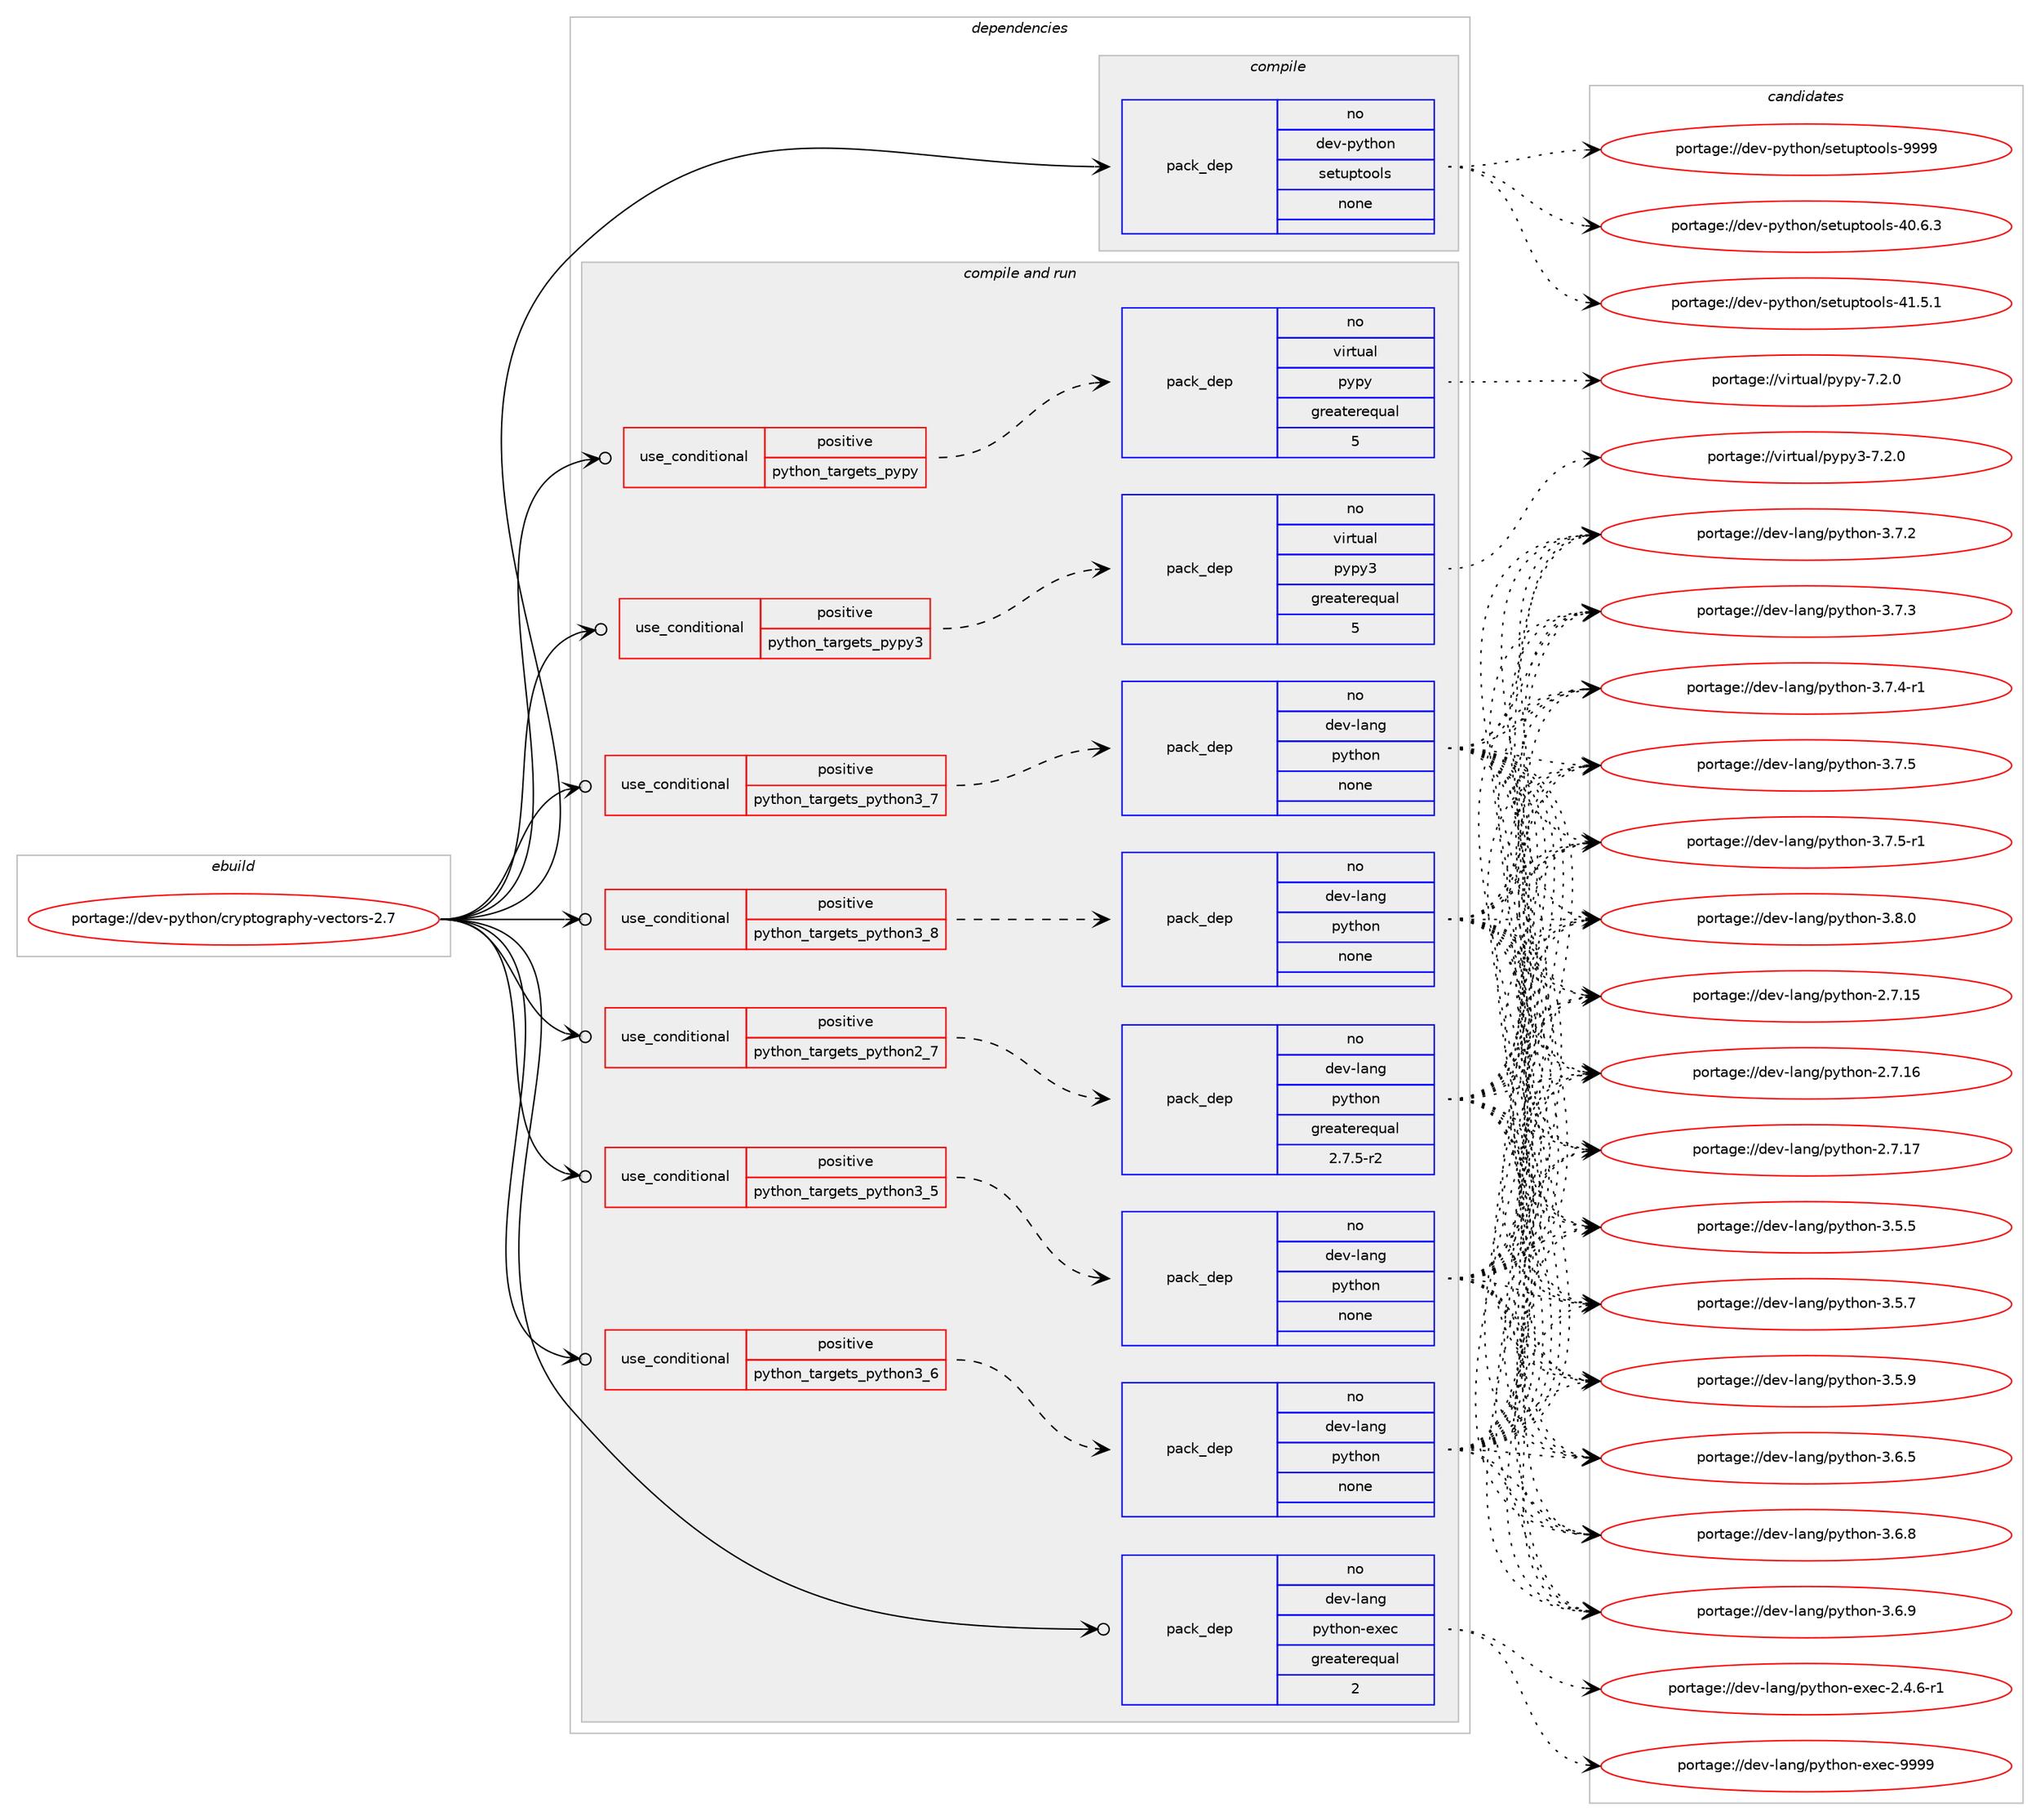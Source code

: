 digraph prolog {

# *************
# Graph options
# *************

newrank=true;
concentrate=true;
compound=true;
graph [rankdir=LR,fontname=Helvetica,fontsize=10,ranksep=1.5];#, ranksep=2.5, nodesep=0.2];
edge  [arrowhead=vee];
node  [fontname=Helvetica,fontsize=10];

# **********
# The ebuild
# **********

subgraph cluster_leftcol {
color=gray;
label=<<i>ebuild</i>>;
id [label="portage://dev-python/cryptography-vectors-2.7", color=red, width=4, href="../dev-python/cryptography-vectors-2.7.svg"];
}

# ****************
# The dependencies
# ****************

subgraph cluster_midcol {
color=gray;
label=<<i>dependencies</i>>;
subgraph cluster_compile {
fillcolor="#eeeeee";
style=filled;
label=<<i>compile</i>>;
subgraph pack104873 {
dependency135620 [label=<<TABLE BORDER="0" CELLBORDER="1" CELLSPACING="0" CELLPADDING="4" WIDTH="220"><TR><TD ROWSPAN="6" CELLPADDING="30">pack_dep</TD></TR><TR><TD WIDTH="110">no</TD></TR><TR><TD>dev-python</TD></TR><TR><TD>setuptools</TD></TR><TR><TD>none</TD></TR><TR><TD></TD></TR></TABLE>>, shape=none, color=blue];
}
id:e -> dependency135620:w [weight=20,style="solid",arrowhead="vee"];
}
subgraph cluster_compileandrun {
fillcolor="#eeeeee";
style=filled;
label=<<i>compile and run</i>>;
subgraph cond27423 {
dependency135621 [label=<<TABLE BORDER="0" CELLBORDER="1" CELLSPACING="0" CELLPADDING="4"><TR><TD ROWSPAN="3" CELLPADDING="10">use_conditional</TD></TR><TR><TD>positive</TD></TR><TR><TD>python_targets_pypy</TD></TR></TABLE>>, shape=none, color=red];
subgraph pack104874 {
dependency135622 [label=<<TABLE BORDER="0" CELLBORDER="1" CELLSPACING="0" CELLPADDING="4" WIDTH="220"><TR><TD ROWSPAN="6" CELLPADDING="30">pack_dep</TD></TR><TR><TD WIDTH="110">no</TD></TR><TR><TD>virtual</TD></TR><TR><TD>pypy</TD></TR><TR><TD>greaterequal</TD></TR><TR><TD>5</TD></TR></TABLE>>, shape=none, color=blue];
}
dependency135621:e -> dependency135622:w [weight=20,style="dashed",arrowhead="vee"];
}
id:e -> dependency135621:w [weight=20,style="solid",arrowhead="odotvee"];
subgraph cond27424 {
dependency135623 [label=<<TABLE BORDER="0" CELLBORDER="1" CELLSPACING="0" CELLPADDING="4"><TR><TD ROWSPAN="3" CELLPADDING="10">use_conditional</TD></TR><TR><TD>positive</TD></TR><TR><TD>python_targets_pypy3</TD></TR></TABLE>>, shape=none, color=red];
subgraph pack104875 {
dependency135624 [label=<<TABLE BORDER="0" CELLBORDER="1" CELLSPACING="0" CELLPADDING="4" WIDTH="220"><TR><TD ROWSPAN="6" CELLPADDING="30">pack_dep</TD></TR><TR><TD WIDTH="110">no</TD></TR><TR><TD>virtual</TD></TR><TR><TD>pypy3</TD></TR><TR><TD>greaterequal</TD></TR><TR><TD>5</TD></TR></TABLE>>, shape=none, color=blue];
}
dependency135623:e -> dependency135624:w [weight=20,style="dashed",arrowhead="vee"];
}
id:e -> dependency135623:w [weight=20,style="solid",arrowhead="odotvee"];
subgraph cond27425 {
dependency135625 [label=<<TABLE BORDER="0" CELLBORDER="1" CELLSPACING="0" CELLPADDING="4"><TR><TD ROWSPAN="3" CELLPADDING="10">use_conditional</TD></TR><TR><TD>positive</TD></TR><TR><TD>python_targets_python2_7</TD></TR></TABLE>>, shape=none, color=red];
subgraph pack104876 {
dependency135626 [label=<<TABLE BORDER="0" CELLBORDER="1" CELLSPACING="0" CELLPADDING="4" WIDTH="220"><TR><TD ROWSPAN="6" CELLPADDING="30">pack_dep</TD></TR><TR><TD WIDTH="110">no</TD></TR><TR><TD>dev-lang</TD></TR><TR><TD>python</TD></TR><TR><TD>greaterequal</TD></TR><TR><TD>2.7.5-r2</TD></TR></TABLE>>, shape=none, color=blue];
}
dependency135625:e -> dependency135626:w [weight=20,style="dashed",arrowhead="vee"];
}
id:e -> dependency135625:w [weight=20,style="solid",arrowhead="odotvee"];
subgraph cond27426 {
dependency135627 [label=<<TABLE BORDER="0" CELLBORDER="1" CELLSPACING="0" CELLPADDING="4"><TR><TD ROWSPAN="3" CELLPADDING="10">use_conditional</TD></TR><TR><TD>positive</TD></TR><TR><TD>python_targets_python3_5</TD></TR></TABLE>>, shape=none, color=red];
subgraph pack104877 {
dependency135628 [label=<<TABLE BORDER="0" CELLBORDER="1" CELLSPACING="0" CELLPADDING="4" WIDTH="220"><TR><TD ROWSPAN="6" CELLPADDING="30">pack_dep</TD></TR><TR><TD WIDTH="110">no</TD></TR><TR><TD>dev-lang</TD></TR><TR><TD>python</TD></TR><TR><TD>none</TD></TR><TR><TD></TD></TR></TABLE>>, shape=none, color=blue];
}
dependency135627:e -> dependency135628:w [weight=20,style="dashed",arrowhead="vee"];
}
id:e -> dependency135627:w [weight=20,style="solid",arrowhead="odotvee"];
subgraph cond27427 {
dependency135629 [label=<<TABLE BORDER="0" CELLBORDER="1" CELLSPACING="0" CELLPADDING="4"><TR><TD ROWSPAN="3" CELLPADDING="10">use_conditional</TD></TR><TR><TD>positive</TD></TR><TR><TD>python_targets_python3_6</TD></TR></TABLE>>, shape=none, color=red];
subgraph pack104878 {
dependency135630 [label=<<TABLE BORDER="0" CELLBORDER="1" CELLSPACING="0" CELLPADDING="4" WIDTH="220"><TR><TD ROWSPAN="6" CELLPADDING="30">pack_dep</TD></TR><TR><TD WIDTH="110">no</TD></TR><TR><TD>dev-lang</TD></TR><TR><TD>python</TD></TR><TR><TD>none</TD></TR><TR><TD></TD></TR></TABLE>>, shape=none, color=blue];
}
dependency135629:e -> dependency135630:w [weight=20,style="dashed",arrowhead="vee"];
}
id:e -> dependency135629:w [weight=20,style="solid",arrowhead="odotvee"];
subgraph cond27428 {
dependency135631 [label=<<TABLE BORDER="0" CELLBORDER="1" CELLSPACING="0" CELLPADDING="4"><TR><TD ROWSPAN="3" CELLPADDING="10">use_conditional</TD></TR><TR><TD>positive</TD></TR><TR><TD>python_targets_python3_7</TD></TR></TABLE>>, shape=none, color=red];
subgraph pack104879 {
dependency135632 [label=<<TABLE BORDER="0" CELLBORDER="1" CELLSPACING="0" CELLPADDING="4" WIDTH="220"><TR><TD ROWSPAN="6" CELLPADDING="30">pack_dep</TD></TR><TR><TD WIDTH="110">no</TD></TR><TR><TD>dev-lang</TD></TR><TR><TD>python</TD></TR><TR><TD>none</TD></TR><TR><TD></TD></TR></TABLE>>, shape=none, color=blue];
}
dependency135631:e -> dependency135632:w [weight=20,style="dashed",arrowhead="vee"];
}
id:e -> dependency135631:w [weight=20,style="solid",arrowhead="odotvee"];
subgraph cond27429 {
dependency135633 [label=<<TABLE BORDER="0" CELLBORDER="1" CELLSPACING="0" CELLPADDING="4"><TR><TD ROWSPAN="3" CELLPADDING="10">use_conditional</TD></TR><TR><TD>positive</TD></TR><TR><TD>python_targets_python3_8</TD></TR></TABLE>>, shape=none, color=red];
subgraph pack104880 {
dependency135634 [label=<<TABLE BORDER="0" CELLBORDER="1" CELLSPACING="0" CELLPADDING="4" WIDTH="220"><TR><TD ROWSPAN="6" CELLPADDING="30">pack_dep</TD></TR><TR><TD WIDTH="110">no</TD></TR><TR><TD>dev-lang</TD></TR><TR><TD>python</TD></TR><TR><TD>none</TD></TR><TR><TD></TD></TR></TABLE>>, shape=none, color=blue];
}
dependency135633:e -> dependency135634:w [weight=20,style="dashed",arrowhead="vee"];
}
id:e -> dependency135633:w [weight=20,style="solid",arrowhead="odotvee"];
subgraph pack104881 {
dependency135635 [label=<<TABLE BORDER="0" CELLBORDER="1" CELLSPACING="0" CELLPADDING="4" WIDTH="220"><TR><TD ROWSPAN="6" CELLPADDING="30">pack_dep</TD></TR><TR><TD WIDTH="110">no</TD></TR><TR><TD>dev-lang</TD></TR><TR><TD>python-exec</TD></TR><TR><TD>greaterequal</TD></TR><TR><TD>2</TD></TR></TABLE>>, shape=none, color=blue];
}
id:e -> dependency135635:w [weight=20,style="solid",arrowhead="odotvee"];
}
subgraph cluster_run {
fillcolor="#eeeeee";
style=filled;
label=<<i>run</i>>;
}
}

# **************
# The candidates
# **************

subgraph cluster_choices {
rank=same;
color=gray;
label=<<i>candidates</i>>;

subgraph choice104873 {
color=black;
nodesep=1;
choiceportage100101118451121211161041111104711510111611711211611111110811545524846544651 [label="portage://dev-python/setuptools-40.6.3", color=red, width=4,href="../dev-python/setuptools-40.6.3.svg"];
choiceportage100101118451121211161041111104711510111611711211611111110811545524946534649 [label="portage://dev-python/setuptools-41.5.1", color=red, width=4,href="../dev-python/setuptools-41.5.1.svg"];
choiceportage10010111845112121116104111110471151011161171121161111111081154557575757 [label="portage://dev-python/setuptools-9999", color=red, width=4,href="../dev-python/setuptools-9999.svg"];
dependency135620:e -> choiceportage100101118451121211161041111104711510111611711211611111110811545524846544651:w [style=dotted,weight="100"];
dependency135620:e -> choiceportage100101118451121211161041111104711510111611711211611111110811545524946534649:w [style=dotted,weight="100"];
dependency135620:e -> choiceportage10010111845112121116104111110471151011161171121161111111081154557575757:w [style=dotted,weight="100"];
}
subgraph choice104874 {
color=black;
nodesep=1;
choiceportage1181051141161179710847112121112121455546504648 [label="portage://virtual/pypy-7.2.0", color=red, width=4,href="../virtual/pypy-7.2.0.svg"];
dependency135622:e -> choiceportage1181051141161179710847112121112121455546504648:w [style=dotted,weight="100"];
}
subgraph choice104875 {
color=black;
nodesep=1;
choiceportage118105114116117971084711212111212151455546504648 [label="portage://virtual/pypy3-7.2.0", color=red, width=4,href="../virtual/pypy3-7.2.0.svg"];
dependency135624:e -> choiceportage118105114116117971084711212111212151455546504648:w [style=dotted,weight="100"];
}
subgraph choice104876 {
color=black;
nodesep=1;
choiceportage10010111845108971101034711212111610411111045504655464953 [label="portage://dev-lang/python-2.7.15", color=red, width=4,href="../dev-lang/python-2.7.15.svg"];
choiceportage10010111845108971101034711212111610411111045504655464954 [label="portage://dev-lang/python-2.7.16", color=red, width=4,href="../dev-lang/python-2.7.16.svg"];
choiceportage10010111845108971101034711212111610411111045504655464955 [label="portage://dev-lang/python-2.7.17", color=red, width=4,href="../dev-lang/python-2.7.17.svg"];
choiceportage100101118451089711010347112121116104111110455146534653 [label="portage://dev-lang/python-3.5.5", color=red, width=4,href="../dev-lang/python-3.5.5.svg"];
choiceportage100101118451089711010347112121116104111110455146534655 [label="portage://dev-lang/python-3.5.7", color=red, width=4,href="../dev-lang/python-3.5.7.svg"];
choiceportage100101118451089711010347112121116104111110455146534657 [label="portage://dev-lang/python-3.5.9", color=red, width=4,href="../dev-lang/python-3.5.9.svg"];
choiceportage100101118451089711010347112121116104111110455146544653 [label="portage://dev-lang/python-3.6.5", color=red, width=4,href="../dev-lang/python-3.6.5.svg"];
choiceportage100101118451089711010347112121116104111110455146544656 [label="portage://dev-lang/python-3.6.8", color=red, width=4,href="../dev-lang/python-3.6.8.svg"];
choiceportage100101118451089711010347112121116104111110455146544657 [label="portage://dev-lang/python-3.6.9", color=red, width=4,href="../dev-lang/python-3.6.9.svg"];
choiceportage100101118451089711010347112121116104111110455146554650 [label="portage://dev-lang/python-3.7.2", color=red, width=4,href="../dev-lang/python-3.7.2.svg"];
choiceportage100101118451089711010347112121116104111110455146554651 [label="portage://dev-lang/python-3.7.3", color=red, width=4,href="../dev-lang/python-3.7.3.svg"];
choiceportage1001011184510897110103471121211161041111104551465546524511449 [label="portage://dev-lang/python-3.7.4-r1", color=red, width=4,href="../dev-lang/python-3.7.4-r1.svg"];
choiceportage100101118451089711010347112121116104111110455146554653 [label="portage://dev-lang/python-3.7.5", color=red, width=4,href="../dev-lang/python-3.7.5.svg"];
choiceportage1001011184510897110103471121211161041111104551465546534511449 [label="portage://dev-lang/python-3.7.5-r1", color=red, width=4,href="../dev-lang/python-3.7.5-r1.svg"];
choiceportage100101118451089711010347112121116104111110455146564648 [label="portage://dev-lang/python-3.8.0", color=red, width=4,href="../dev-lang/python-3.8.0.svg"];
dependency135626:e -> choiceportage10010111845108971101034711212111610411111045504655464953:w [style=dotted,weight="100"];
dependency135626:e -> choiceportage10010111845108971101034711212111610411111045504655464954:w [style=dotted,weight="100"];
dependency135626:e -> choiceportage10010111845108971101034711212111610411111045504655464955:w [style=dotted,weight="100"];
dependency135626:e -> choiceportage100101118451089711010347112121116104111110455146534653:w [style=dotted,weight="100"];
dependency135626:e -> choiceportage100101118451089711010347112121116104111110455146534655:w [style=dotted,weight="100"];
dependency135626:e -> choiceportage100101118451089711010347112121116104111110455146534657:w [style=dotted,weight="100"];
dependency135626:e -> choiceportage100101118451089711010347112121116104111110455146544653:w [style=dotted,weight="100"];
dependency135626:e -> choiceportage100101118451089711010347112121116104111110455146544656:w [style=dotted,weight="100"];
dependency135626:e -> choiceportage100101118451089711010347112121116104111110455146544657:w [style=dotted,weight="100"];
dependency135626:e -> choiceportage100101118451089711010347112121116104111110455146554650:w [style=dotted,weight="100"];
dependency135626:e -> choiceportage100101118451089711010347112121116104111110455146554651:w [style=dotted,weight="100"];
dependency135626:e -> choiceportage1001011184510897110103471121211161041111104551465546524511449:w [style=dotted,weight="100"];
dependency135626:e -> choiceportage100101118451089711010347112121116104111110455146554653:w [style=dotted,weight="100"];
dependency135626:e -> choiceportage1001011184510897110103471121211161041111104551465546534511449:w [style=dotted,weight="100"];
dependency135626:e -> choiceportage100101118451089711010347112121116104111110455146564648:w [style=dotted,weight="100"];
}
subgraph choice104877 {
color=black;
nodesep=1;
choiceportage10010111845108971101034711212111610411111045504655464953 [label="portage://dev-lang/python-2.7.15", color=red, width=4,href="../dev-lang/python-2.7.15.svg"];
choiceportage10010111845108971101034711212111610411111045504655464954 [label="portage://dev-lang/python-2.7.16", color=red, width=4,href="../dev-lang/python-2.7.16.svg"];
choiceportage10010111845108971101034711212111610411111045504655464955 [label="portage://dev-lang/python-2.7.17", color=red, width=4,href="../dev-lang/python-2.7.17.svg"];
choiceportage100101118451089711010347112121116104111110455146534653 [label="portage://dev-lang/python-3.5.5", color=red, width=4,href="../dev-lang/python-3.5.5.svg"];
choiceportage100101118451089711010347112121116104111110455146534655 [label="portage://dev-lang/python-3.5.7", color=red, width=4,href="../dev-lang/python-3.5.7.svg"];
choiceportage100101118451089711010347112121116104111110455146534657 [label="portage://dev-lang/python-3.5.9", color=red, width=4,href="../dev-lang/python-3.5.9.svg"];
choiceportage100101118451089711010347112121116104111110455146544653 [label="portage://dev-lang/python-3.6.5", color=red, width=4,href="../dev-lang/python-3.6.5.svg"];
choiceportage100101118451089711010347112121116104111110455146544656 [label="portage://dev-lang/python-3.6.8", color=red, width=4,href="../dev-lang/python-3.6.8.svg"];
choiceportage100101118451089711010347112121116104111110455146544657 [label="portage://dev-lang/python-3.6.9", color=red, width=4,href="../dev-lang/python-3.6.9.svg"];
choiceportage100101118451089711010347112121116104111110455146554650 [label="portage://dev-lang/python-3.7.2", color=red, width=4,href="../dev-lang/python-3.7.2.svg"];
choiceportage100101118451089711010347112121116104111110455146554651 [label="portage://dev-lang/python-3.7.3", color=red, width=4,href="../dev-lang/python-3.7.3.svg"];
choiceportage1001011184510897110103471121211161041111104551465546524511449 [label="portage://dev-lang/python-3.7.4-r1", color=red, width=4,href="../dev-lang/python-3.7.4-r1.svg"];
choiceportage100101118451089711010347112121116104111110455146554653 [label="portage://dev-lang/python-3.7.5", color=red, width=4,href="../dev-lang/python-3.7.5.svg"];
choiceportage1001011184510897110103471121211161041111104551465546534511449 [label="portage://dev-lang/python-3.7.5-r1", color=red, width=4,href="../dev-lang/python-3.7.5-r1.svg"];
choiceportage100101118451089711010347112121116104111110455146564648 [label="portage://dev-lang/python-3.8.0", color=red, width=4,href="../dev-lang/python-3.8.0.svg"];
dependency135628:e -> choiceportage10010111845108971101034711212111610411111045504655464953:w [style=dotted,weight="100"];
dependency135628:e -> choiceportage10010111845108971101034711212111610411111045504655464954:w [style=dotted,weight="100"];
dependency135628:e -> choiceportage10010111845108971101034711212111610411111045504655464955:w [style=dotted,weight="100"];
dependency135628:e -> choiceportage100101118451089711010347112121116104111110455146534653:w [style=dotted,weight="100"];
dependency135628:e -> choiceportage100101118451089711010347112121116104111110455146534655:w [style=dotted,weight="100"];
dependency135628:e -> choiceportage100101118451089711010347112121116104111110455146534657:w [style=dotted,weight="100"];
dependency135628:e -> choiceportage100101118451089711010347112121116104111110455146544653:w [style=dotted,weight="100"];
dependency135628:e -> choiceportage100101118451089711010347112121116104111110455146544656:w [style=dotted,weight="100"];
dependency135628:e -> choiceportage100101118451089711010347112121116104111110455146544657:w [style=dotted,weight="100"];
dependency135628:e -> choiceportage100101118451089711010347112121116104111110455146554650:w [style=dotted,weight="100"];
dependency135628:e -> choiceportage100101118451089711010347112121116104111110455146554651:w [style=dotted,weight="100"];
dependency135628:e -> choiceportage1001011184510897110103471121211161041111104551465546524511449:w [style=dotted,weight="100"];
dependency135628:e -> choiceportage100101118451089711010347112121116104111110455146554653:w [style=dotted,weight="100"];
dependency135628:e -> choiceportage1001011184510897110103471121211161041111104551465546534511449:w [style=dotted,weight="100"];
dependency135628:e -> choiceportage100101118451089711010347112121116104111110455146564648:w [style=dotted,weight="100"];
}
subgraph choice104878 {
color=black;
nodesep=1;
choiceportage10010111845108971101034711212111610411111045504655464953 [label="portage://dev-lang/python-2.7.15", color=red, width=4,href="../dev-lang/python-2.7.15.svg"];
choiceportage10010111845108971101034711212111610411111045504655464954 [label="portage://dev-lang/python-2.7.16", color=red, width=4,href="../dev-lang/python-2.7.16.svg"];
choiceportage10010111845108971101034711212111610411111045504655464955 [label="portage://dev-lang/python-2.7.17", color=red, width=4,href="../dev-lang/python-2.7.17.svg"];
choiceportage100101118451089711010347112121116104111110455146534653 [label="portage://dev-lang/python-3.5.5", color=red, width=4,href="../dev-lang/python-3.5.5.svg"];
choiceportage100101118451089711010347112121116104111110455146534655 [label="portage://dev-lang/python-3.5.7", color=red, width=4,href="../dev-lang/python-3.5.7.svg"];
choiceportage100101118451089711010347112121116104111110455146534657 [label="portage://dev-lang/python-3.5.9", color=red, width=4,href="../dev-lang/python-3.5.9.svg"];
choiceportage100101118451089711010347112121116104111110455146544653 [label="portage://dev-lang/python-3.6.5", color=red, width=4,href="../dev-lang/python-3.6.5.svg"];
choiceportage100101118451089711010347112121116104111110455146544656 [label="portage://dev-lang/python-3.6.8", color=red, width=4,href="../dev-lang/python-3.6.8.svg"];
choiceportage100101118451089711010347112121116104111110455146544657 [label="portage://dev-lang/python-3.6.9", color=red, width=4,href="../dev-lang/python-3.6.9.svg"];
choiceportage100101118451089711010347112121116104111110455146554650 [label="portage://dev-lang/python-3.7.2", color=red, width=4,href="../dev-lang/python-3.7.2.svg"];
choiceportage100101118451089711010347112121116104111110455146554651 [label="portage://dev-lang/python-3.7.3", color=red, width=4,href="../dev-lang/python-3.7.3.svg"];
choiceportage1001011184510897110103471121211161041111104551465546524511449 [label="portage://dev-lang/python-3.7.4-r1", color=red, width=4,href="../dev-lang/python-3.7.4-r1.svg"];
choiceportage100101118451089711010347112121116104111110455146554653 [label="portage://dev-lang/python-3.7.5", color=red, width=4,href="../dev-lang/python-3.7.5.svg"];
choiceportage1001011184510897110103471121211161041111104551465546534511449 [label="portage://dev-lang/python-3.7.5-r1", color=red, width=4,href="../dev-lang/python-3.7.5-r1.svg"];
choiceportage100101118451089711010347112121116104111110455146564648 [label="portage://dev-lang/python-3.8.0", color=red, width=4,href="../dev-lang/python-3.8.0.svg"];
dependency135630:e -> choiceportage10010111845108971101034711212111610411111045504655464953:w [style=dotted,weight="100"];
dependency135630:e -> choiceportage10010111845108971101034711212111610411111045504655464954:w [style=dotted,weight="100"];
dependency135630:e -> choiceportage10010111845108971101034711212111610411111045504655464955:w [style=dotted,weight="100"];
dependency135630:e -> choiceportage100101118451089711010347112121116104111110455146534653:w [style=dotted,weight="100"];
dependency135630:e -> choiceportage100101118451089711010347112121116104111110455146534655:w [style=dotted,weight="100"];
dependency135630:e -> choiceportage100101118451089711010347112121116104111110455146534657:w [style=dotted,weight="100"];
dependency135630:e -> choiceportage100101118451089711010347112121116104111110455146544653:w [style=dotted,weight="100"];
dependency135630:e -> choiceportage100101118451089711010347112121116104111110455146544656:w [style=dotted,weight="100"];
dependency135630:e -> choiceportage100101118451089711010347112121116104111110455146544657:w [style=dotted,weight="100"];
dependency135630:e -> choiceportage100101118451089711010347112121116104111110455146554650:w [style=dotted,weight="100"];
dependency135630:e -> choiceportage100101118451089711010347112121116104111110455146554651:w [style=dotted,weight="100"];
dependency135630:e -> choiceportage1001011184510897110103471121211161041111104551465546524511449:w [style=dotted,weight="100"];
dependency135630:e -> choiceportage100101118451089711010347112121116104111110455146554653:w [style=dotted,weight="100"];
dependency135630:e -> choiceportage1001011184510897110103471121211161041111104551465546534511449:w [style=dotted,weight="100"];
dependency135630:e -> choiceportage100101118451089711010347112121116104111110455146564648:w [style=dotted,weight="100"];
}
subgraph choice104879 {
color=black;
nodesep=1;
choiceportage10010111845108971101034711212111610411111045504655464953 [label="portage://dev-lang/python-2.7.15", color=red, width=4,href="../dev-lang/python-2.7.15.svg"];
choiceportage10010111845108971101034711212111610411111045504655464954 [label="portage://dev-lang/python-2.7.16", color=red, width=4,href="../dev-lang/python-2.7.16.svg"];
choiceportage10010111845108971101034711212111610411111045504655464955 [label="portage://dev-lang/python-2.7.17", color=red, width=4,href="../dev-lang/python-2.7.17.svg"];
choiceportage100101118451089711010347112121116104111110455146534653 [label="portage://dev-lang/python-3.5.5", color=red, width=4,href="../dev-lang/python-3.5.5.svg"];
choiceportage100101118451089711010347112121116104111110455146534655 [label="portage://dev-lang/python-3.5.7", color=red, width=4,href="../dev-lang/python-3.5.7.svg"];
choiceportage100101118451089711010347112121116104111110455146534657 [label="portage://dev-lang/python-3.5.9", color=red, width=4,href="../dev-lang/python-3.5.9.svg"];
choiceportage100101118451089711010347112121116104111110455146544653 [label="portage://dev-lang/python-3.6.5", color=red, width=4,href="../dev-lang/python-3.6.5.svg"];
choiceportage100101118451089711010347112121116104111110455146544656 [label="portage://dev-lang/python-3.6.8", color=red, width=4,href="../dev-lang/python-3.6.8.svg"];
choiceportage100101118451089711010347112121116104111110455146544657 [label="portage://dev-lang/python-3.6.9", color=red, width=4,href="../dev-lang/python-3.6.9.svg"];
choiceportage100101118451089711010347112121116104111110455146554650 [label="portage://dev-lang/python-3.7.2", color=red, width=4,href="../dev-lang/python-3.7.2.svg"];
choiceportage100101118451089711010347112121116104111110455146554651 [label="portage://dev-lang/python-3.7.3", color=red, width=4,href="../dev-lang/python-3.7.3.svg"];
choiceportage1001011184510897110103471121211161041111104551465546524511449 [label="portage://dev-lang/python-3.7.4-r1", color=red, width=4,href="../dev-lang/python-3.7.4-r1.svg"];
choiceportage100101118451089711010347112121116104111110455146554653 [label="portage://dev-lang/python-3.7.5", color=red, width=4,href="../dev-lang/python-3.7.5.svg"];
choiceportage1001011184510897110103471121211161041111104551465546534511449 [label="portage://dev-lang/python-3.7.5-r1", color=red, width=4,href="../dev-lang/python-3.7.5-r1.svg"];
choiceportage100101118451089711010347112121116104111110455146564648 [label="portage://dev-lang/python-3.8.0", color=red, width=4,href="../dev-lang/python-3.8.0.svg"];
dependency135632:e -> choiceportage10010111845108971101034711212111610411111045504655464953:w [style=dotted,weight="100"];
dependency135632:e -> choiceportage10010111845108971101034711212111610411111045504655464954:w [style=dotted,weight="100"];
dependency135632:e -> choiceportage10010111845108971101034711212111610411111045504655464955:w [style=dotted,weight="100"];
dependency135632:e -> choiceportage100101118451089711010347112121116104111110455146534653:w [style=dotted,weight="100"];
dependency135632:e -> choiceportage100101118451089711010347112121116104111110455146534655:w [style=dotted,weight="100"];
dependency135632:e -> choiceportage100101118451089711010347112121116104111110455146534657:w [style=dotted,weight="100"];
dependency135632:e -> choiceportage100101118451089711010347112121116104111110455146544653:w [style=dotted,weight="100"];
dependency135632:e -> choiceportage100101118451089711010347112121116104111110455146544656:w [style=dotted,weight="100"];
dependency135632:e -> choiceportage100101118451089711010347112121116104111110455146544657:w [style=dotted,weight="100"];
dependency135632:e -> choiceportage100101118451089711010347112121116104111110455146554650:w [style=dotted,weight="100"];
dependency135632:e -> choiceportage100101118451089711010347112121116104111110455146554651:w [style=dotted,weight="100"];
dependency135632:e -> choiceportage1001011184510897110103471121211161041111104551465546524511449:w [style=dotted,weight="100"];
dependency135632:e -> choiceportage100101118451089711010347112121116104111110455146554653:w [style=dotted,weight="100"];
dependency135632:e -> choiceportage1001011184510897110103471121211161041111104551465546534511449:w [style=dotted,weight="100"];
dependency135632:e -> choiceportage100101118451089711010347112121116104111110455146564648:w [style=dotted,weight="100"];
}
subgraph choice104880 {
color=black;
nodesep=1;
choiceportage10010111845108971101034711212111610411111045504655464953 [label="portage://dev-lang/python-2.7.15", color=red, width=4,href="../dev-lang/python-2.7.15.svg"];
choiceportage10010111845108971101034711212111610411111045504655464954 [label="portage://dev-lang/python-2.7.16", color=red, width=4,href="../dev-lang/python-2.7.16.svg"];
choiceportage10010111845108971101034711212111610411111045504655464955 [label="portage://dev-lang/python-2.7.17", color=red, width=4,href="../dev-lang/python-2.7.17.svg"];
choiceportage100101118451089711010347112121116104111110455146534653 [label="portage://dev-lang/python-3.5.5", color=red, width=4,href="../dev-lang/python-3.5.5.svg"];
choiceportage100101118451089711010347112121116104111110455146534655 [label="portage://dev-lang/python-3.5.7", color=red, width=4,href="../dev-lang/python-3.5.7.svg"];
choiceportage100101118451089711010347112121116104111110455146534657 [label="portage://dev-lang/python-3.5.9", color=red, width=4,href="../dev-lang/python-3.5.9.svg"];
choiceportage100101118451089711010347112121116104111110455146544653 [label="portage://dev-lang/python-3.6.5", color=red, width=4,href="../dev-lang/python-3.6.5.svg"];
choiceportage100101118451089711010347112121116104111110455146544656 [label="portage://dev-lang/python-3.6.8", color=red, width=4,href="../dev-lang/python-3.6.8.svg"];
choiceportage100101118451089711010347112121116104111110455146544657 [label="portage://dev-lang/python-3.6.9", color=red, width=4,href="../dev-lang/python-3.6.9.svg"];
choiceportage100101118451089711010347112121116104111110455146554650 [label="portage://dev-lang/python-3.7.2", color=red, width=4,href="../dev-lang/python-3.7.2.svg"];
choiceportage100101118451089711010347112121116104111110455146554651 [label="portage://dev-lang/python-3.7.3", color=red, width=4,href="../dev-lang/python-3.7.3.svg"];
choiceportage1001011184510897110103471121211161041111104551465546524511449 [label="portage://dev-lang/python-3.7.4-r1", color=red, width=4,href="../dev-lang/python-3.7.4-r1.svg"];
choiceportage100101118451089711010347112121116104111110455146554653 [label="portage://dev-lang/python-3.7.5", color=red, width=4,href="../dev-lang/python-3.7.5.svg"];
choiceportage1001011184510897110103471121211161041111104551465546534511449 [label="portage://dev-lang/python-3.7.5-r1", color=red, width=4,href="../dev-lang/python-3.7.5-r1.svg"];
choiceportage100101118451089711010347112121116104111110455146564648 [label="portage://dev-lang/python-3.8.0", color=red, width=4,href="../dev-lang/python-3.8.0.svg"];
dependency135634:e -> choiceportage10010111845108971101034711212111610411111045504655464953:w [style=dotted,weight="100"];
dependency135634:e -> choiceportage10010111845108971101034711212111610411111045504655464954:w [style=dotted,weight="100"];
dependency135634:e -> choiceportage10010111845108971101034711212111610411111045504655464955:w [style=dotted,weight="100"];
dependency135634:e -> choiceportage100101118451089711010347112121116104111110455146534653:w [style=dotted,weight="100"];
dependency135634:e -> choiceportage100101118451089711010347112121116104111110455146534655:w [style=dotted,weight="100"];
dependency135634:e -> choiceportage100101118451089711010347112121116104111110455146534657:w [style=dotted,weight="100"];
dependency135634:e -> choiceportage100101118451089711010347112121116104111110455146544653:w [style=dotted,weight="100"];
dependency135634:e -> choiceportage100101118451089711010347112121116104111110455146544656:w [style=dotted,weight="100"];
dependency135634:e -> choiceportage100101118451089711010347112121116104111110455146544657:w [style=dotted,weight="100"];
dependency135634:e -> choiceportage100101118451089711010347112121116104111110455146554650:w [style=dotted,weight="100"];
dependency135634:e -> choiceportage100101118451089711010347112121116104111110455146554651:w [style=dotted,weight="100"];
dependency135634:e -> choiceportage1001011184510897110103471121211161041111104551465546524511449:w [style=dotted,weight="100"];
dependency135634:e -> choiceportage100101118451089711010347112121116104111110455146554653:w [style=dotted,weight="100"];
dependency135634:e -> choiceportage1001011184510897110103471121211161041111104551465546534511449:w [style=dotted,weight="100"];
dependency135634:e -> choiceportage100101118451089711010347112121116104111110455146564648:w [style=dotted,weight="100"];
}
subgraph choice104881 {
color=black;
nodesep=1;
choiceportage10010111845108971101034711212111610411111045101120101994550465246544511449 [label="portage://dev-lang/python-exec-2.4.6-r1", color=red, width=4,href="../dev-lang/python-exec-2.4.6-r1.svg"];
choiceportage10010111845108971101034711212111610411111045101120101994557575757 [label="portage://dev-lang/python-exec-9999", color=red, width=4,href="../dev-lang/python-exec-9999.svg"];
dependency135635:e -> choiceportage10010111845108971101034711212111610411111045101120101994550465246544511449:w [style=dotted,weight="100"];
dependency135635:e -> choiceportage10010111845108971101034711212111610411111045101120101994557575757:w [style=dotted,weight="100"];
}
}

}
